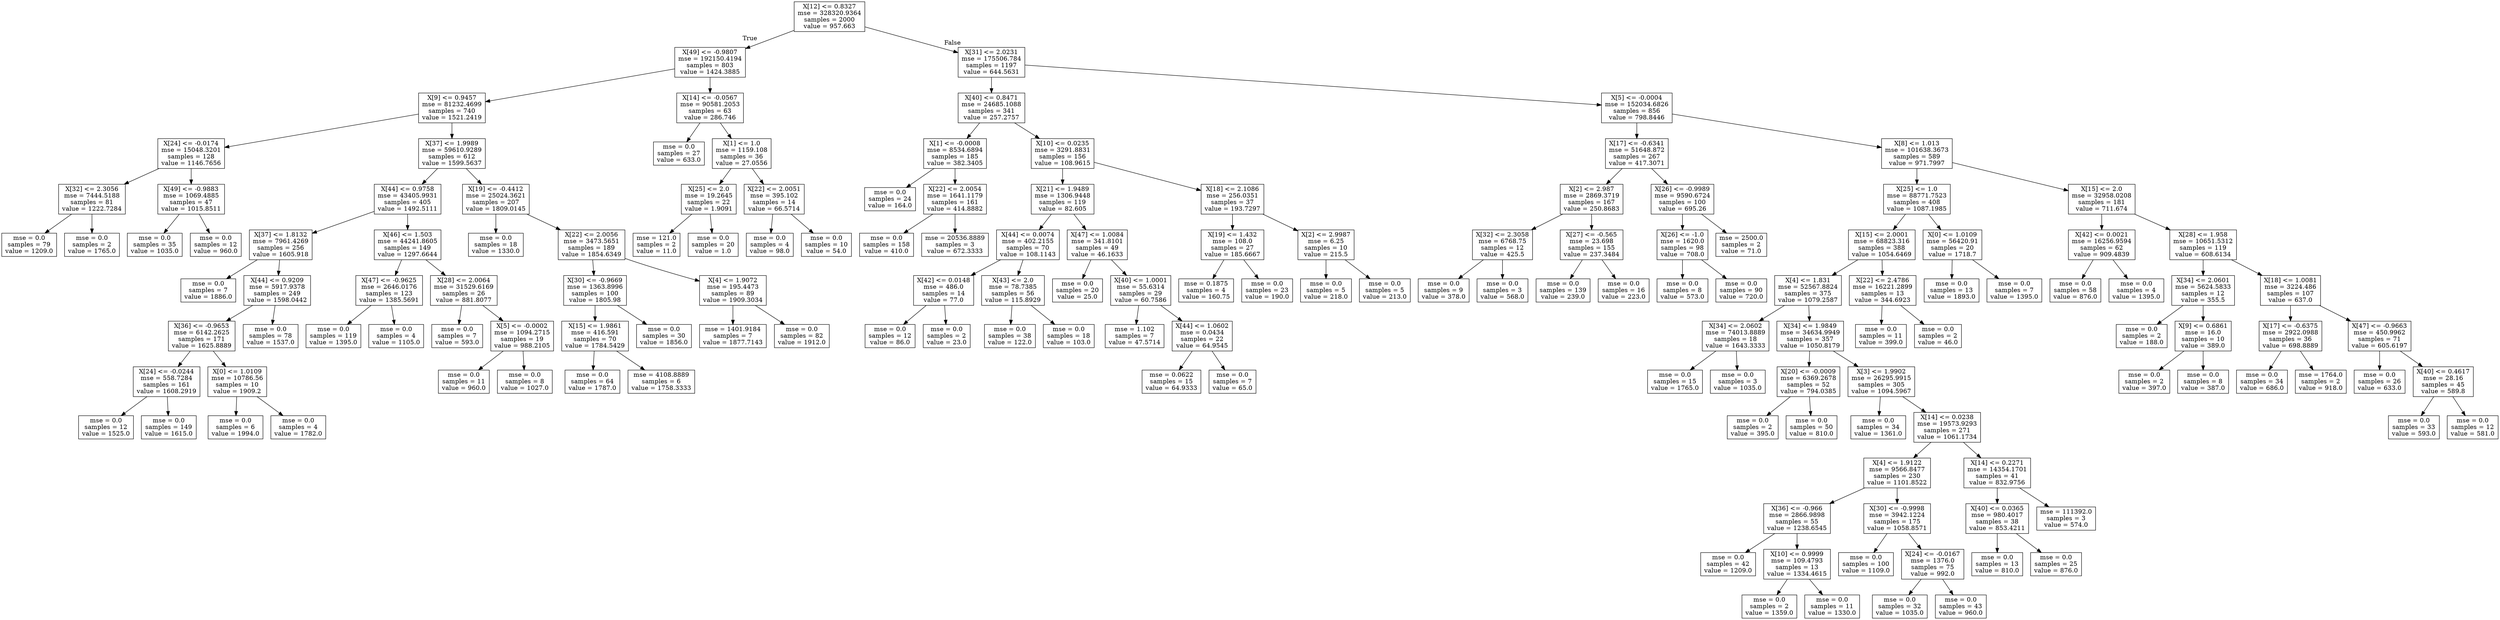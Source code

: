 digraph Tree {
node [shape=box] ;
0 [label="X[12] <= 0.8327\nmse = 328320.9364\nsamples = 2000\nvalue = 957.663"] ;
1 [label="X[49] <= -0.9807\nmse = 192150.4194\nsamples = 803\nvalue = 1424.3885"] ;
0 -> 1 [labeldistance=2.5, labelangle=45, headlabel="True"] ;
2 [label="X[9] <= 0.9457\nmse = 81232.4699\nsamples = 740\nvalue = 1521.2419"] ;
1 -> 2 ;
3 [label="X[24] <= -0.0174\nmse = 15048.3201\nsamples = 128\nvalue = 1146.7656"] ;
2 -> 3 ;
4 [label="X[32] <= 2.3056\nmse = 7444.5188\nsamples = 81\nvalue = 1222.7284"] ;
3 -> 4 ;
5 [label="mse = 0.0\nsamples = 79\nvalue = 1209.0"] ;
4 -> 5 ;
6 [label="mse = 0.0\nsamples = 2\nvalue = 1765.0"] ;
4 -> 6 ;
7 [label="X[49] <= -0.9883\nmse = 1069.4885\nsamples = 47\nvalue = 1015.8511"] ;
3 -> 7 ;
8 [label="mse = 0.0\nsamples = 35\nvalue = 1035.0"] ;
7 -> 8 ;
9 [label="mse = 0.0\nsamples = 12\nvalue = 960.0"] ;
7 -> 9 ;
10 [label="X[37] <= 1.9989\nmse = 59610.9289\nsamples = 612\nvalue = 1599.5637"] ;
2 -> 10 ;
11 [label="X[44] <= 0.9758\nmse = 43405.9931\nsamples = 405\nvalue = 1492.5111"] ;
10 -> 11 ;
12 [label="X[37] <= 1.8132\nmse = 7961.4269\nsamples = 256\nvalue = 1605.918"] ;
11 -> 12 ;
13 [label="mse = 0.0\nsamples = 7\nvalue = 1886.0"] ;
12 -> 13 ;
14 [label="X[44] <= 0.9209\nmse = 5917.9378\nsamples = 249\nvalue = 1598.0442"] ;
12 -> 14 ;
15 [label="X[36] <= -0.9653\nmse = 6142.2625\nsamples = 171\nvalue = 1625.8889"] ;
14 -> 15 ;
16 [label="X[24] <= -0.0244\nmse = 558.7284\nsamples = 161\nvalue = 1608.2919"] ;
15 -> 16 ;
17 [label="mse = 0.0\nsamples = 12\nvalue = 1525.0"] ;
16 -> 17 ;
18 [label="mse = 0.0\nsamples = 149\nvalue = 1615.0"] ;
16 -> 18 ;
19 [label="X[0] <= 1.0109\nmse = 10786.56\nsamples = 10\nvalue = 1909.2"] ;
15 -> 19 ;
20 [label="mse = 0.0\nsamples = 6\nvalue = 1994.0"] ;
19 -> 20 ;
21 [label="mse = 0.0\nsamples = 4\nvalue = 1782.0"] ;
19 -> 21 ;
22 [label="mse = 0.0\nsamples = 78\nvalue = 1537.0"] ;
14 -> 22 ;
23 [label="X[46] <= 1.503\nmse = 44241.8605\nsamples = 149\nvalue = 1297.6644"] ;
11 -> 23 ;
24 [label="X[47] <= -0.9625\nmse = 2646.0176\nsamples = 123\nvalue = 1385.5691"] ;
23 -> 24 ;
25 [label="mse = 0.0\nsamples = 119\nvalue = 1395.0"] ;
24 -> 25 ;
26 [label="mse = 0.0\nsamples = 4\nvalue = 1105.0"] ;
24 -> 26 ;
27 [label="X[28] <= 2.0064\nmse = 31529.6169\nsamples = 26\nvalue = 881.8077"] ;
23 -> 27 ;
28 [label="mse = 0.0\nsamples = 7\nvalue = 593.0"] ;
27 -> 28 ;
29 [label="X[5] <= -0.0002\nmse = 1094.2715\nsamples = 19\nvalue = 988.2105"] ;
27 -> 29 ;
30 [label="mse = 0.0\nsamples = 11\nvalue = 960.0"] ;
29 -> 30 ;
31 [label="mse = 0.0\nsamples = 8\nvalue = 1027.0"] ;
29 -> 31 ;
32 [label="X[19] <= -0.4412\nmse = 25024.3621\nsamples = 207\nvalue = 1809.0145"] ;
10 -> 32 ;
33 [label="mse = 0.0\nsamples = 18\nvalue = 1330.0"] ;
32 -> 33 ;
34 [label="X[22] <= 2.0056\nmse = 3473.5651\nsamples = 189\nvalue = 1854.6349"] ;
32 -> 34 ;
35 [label="X[30] <= -0.9669\nmse = 1363.8996\nsamples = 100\nvalue = 1805.98"] ;
34 -> 35 ;
36 [label="X[15] <= 1.9861\nmse = 416.591\nsamples = 70\nvalue = 1784.5429"] ;
35 -> 36 ;
37 [label="mse = 0.0\nsamples = 64\nvalue = 1787.0"] ;
36 -> 37 ;
38 [label="mse = 4108.8889\nsamples = 6\nvalue = 1758.3333"] ;
36 -> 38 ;
39 [label="mse = 0.0\nsamples = 30\nvalue = 1856.0"] ;
35 -> 39 ;
40 [label="X[4] <= 1.9072\nmse = 195.4473\nsamples = 89\nvalue = 1909.3034"] ;
34 -> 40 ;
41 [label="mse = 1401.9184\nsamples = 7\nvalue = 1877.7143"] ;
40 -> 41 ;
42 [label="mse = 0.0\nsamples = 82\nvalue = 1912.0"] ;
40 -> 42 ;
43 [label="X[14] <= -0.0567\nmse = 90581.2053\nsamples = 63\nvalue = 286.746"] ;
1 -> 43 ;
44 [label="mse = 0.0\nsamples = 27\nvalue = 633.0"] ;
43 -> 44 ;
45 [label="X[1] <= 1.0\nmse = 1159.108\nsamples = 36\nvalue = 27.0556"] ;
43 -> 45 ;
46 [label="X[25] <= 2.0\nmse = 19.2645\nsamples = 22\nvalue = 1.9091"] ;
45 -> 46 ;
47 [label="mse = 121.0\nsamples = 2\nvalue = 11.0"] ;
46 -> 47 ;
48 [label="mse = 0.0\nsamples = 20\nvalue = 1.0"] ;
46 -> 48 ;
49 [label="X[22] <= 2.0051\nmse = 395.102\nsamples = 14\nvalue = 66.5714"] ;
45 -> 49 ;
50 [label="mse = 0.0\nsamples = 4\nvalue = 98.0"] ;
49 -> 50 ;
51 [label="mse = 0.0\nsamples = 10\nvalue = 54.0"] ;
49 -> 51 ;
52 [label="X[31] <= 2.0231\nmse = 175506.784\nsamples = 1197\nvalue = 644.5631"] ;
0 -> 52 [labeldistance=2.5, labelangle=-45, headlabel="False"] ;
53 [label="X[40] <= 0.8471\nmse = 24685.1088\nsamples = 341\nvalue = 257.2757"] ;
52 -> 53 ;
54 [label="X[1] <= -0.0008\nmse = 8534.6894\nsamples = 185\nvalue = 382.3405"] ;
53 -> 54 ;
55 [label="mse = 0.0\nsamples = 24\nvalue = 164.0"] ;
54 -> 55 ;
56 [label="X[22] <= 2.0054\nmse = 1641.1179\nsamples = 161\nvalue = 414.8882"] ;
54 -> 56 ;
57 [label="mse = 0.0\nsamples = 158\nvalue = 410.0"] ;
56 -> 57 ;
58 [label="mse = 20536.8889\nsamples = 3\nvalue = 672.3333"] ;
56 -> 58 ;
59 [label="X[10] <= 0.0235\nmse = 3291.8831\nsamples = 156\nvalue = 108.9615"] ;
53 -> 59 ;
60 [label="X[21] <= 1.9489\nmse = 1306.9448\nsamples = 119\nvalue = 82.605"] ;
59 -> 60 ;
61 [label="X[44] <= 0.0074\nmse = 402.2155\nsamples = 70\nvalue = 108.1143"] ;
60 -> 61 ;
62 [label="X[42] <= 0.0148\nmse = 486.0\nsamples = 14\nvalue = 77.0"] ;
61 -> 62 ;
63 [label="mse = 0.0\nsamples = 12\nvalue = 86.0"] ;
62 -> 63 ;
64 [label="mse = 0.0\nsamples = 2\nvalue = 23.0"] ;
62 -> 64 ;
65 [label="X[43] <= 2.0\nmse = 78.7385\nsamples = 56\nvalue = 115.8929"] ;
61 -> 65 ;
66 [label="mse = 0.0\nsamples = 38\nvalue = 122.0"] ;
65 -> 66 ;
67 [label="mse = 0.0\nsamples = 18\nvalue = 103.0"] ;
65 -> 67 ;
68 [label="X[47] <= 1.0084\nmse = 341.8101\nsamples = 49\nvalue = 46.1633"] ;
60 -> 68 ;
69 [label="mse = 0.0\nsamples = 20\nvalue = 25.0"] ;
68 -> 69 ;
70 [label="X[40] <= 1.0001\nmse = 55.6314\nsamples = 29\nvalue = 60.7586"] ;
68 -> 70 ;
71 [label="mse = 1.102\nsamples = 7\nvalue = 47.5714"] ;
70 -> 71 ;
72 [label="X[44] <= 1.0602\nmse = 0.0434\nsamples = 22\nvalue = 64.9545"] ;
70 -> 72 ;
73 [label="mse = 0.0622\nsamples = 15\nvalue = 64.9333"] ;
72 -> 73 ;
74 [label="mse = 0.0\nsamples = 7\nvalue = 65.0"] ;
72 -> 74 ;
75 [label="X[18] <= 2.1086\nmse = 256.0351\nsamples = 37\nvalue = 193.7297"] ;
59 -> 75 ;
76 [label="X[19] <= 1.432\nmse = 108.0\nsamples = 27\nvalue = 185.6667"] ;
75 -> 76 ;
77 [label="mse = 0.1875\nsamples = 4\nvalue = 160.75"] ;
76 -> 77 ;
78 [label="mse = 0.0\nsamples = 23\nvalue = 190.0"] ;
76 -> 78 ;
79 [label="X[2] <= 2.9987\nmse = 6.25\nsamples = 10\nvalue = 215.5"] ;
75 -> 79 ;
80 [label="mse = 0.0\nsamples = 5\nvalue = 218.0"] ;
79 -> 80 ;
81 [label="mse = 0.0\nsamples = 5\nvalue = 213.0"] ;
79 -> 81 ;
82 [label="X[5] <= -0.0004\nmse = 152034.6826\nsamples = 856\nvalue = 798.8446"] ;
52 -> 82 ;
83 [label="X[17] <= -0.6341\nmse = 51648.872\nsamples = 267\nvalue = 417.3071"] ;
82 -> 83 ;
84 [label="X[2] <= 2.987\nmse = 2869.3719\nsamples = 167\nvalue = 250.8683"] ;
83 -> 84 ;
85 [label="X[32] <= 2.3058\nmse = 6768.75\nsamples = 12\nvalue = 425.5"] ;
84 -> 85 ;
86 [label="mse = 0.0\nsamples = 9\nvalue = 378.0"] ;
85 -> 86 ;
87 [label="mse = 0.0\nsamples = 3\nvalue = 568.0"] ;
85 -> 87 ;
88 [label="X[27] <= -0.565\nmse = 23.698\nsamples = 155\nvalue = 237.3484"] ;
84 -> 88 ;
89 [label="mse = 0.0\nsamples = 139\nvalue = 239.0"] ;
88 -> 89 ;
90 [label="mse = 0.0\nsamples = 16\nvalue = 223.0"] ;
88 -> 90 ;
91 [label="X[26] <= -0.9989\nmse = 9590.6724\nsamples = 100\nvalue = 695.26"] ;
83 -> 91 ;
92 [label="X[26] <= -1.0\nmse = 1620.0\nsamples = 98\nvalue = 708.0"] ;
91 -> 92 ;
93 [label="mse = 0.0\nsamples = 8\nvalue = 573.0"] ;
92 -> 93 ;
94 [label="mse = 0.0\nsamples = 90\nvalue = 720.0"] ;
92 -> 94 ;
95 [label="mse = 2500.0\nsamples = 2\nvalue = 71.0"] ;
91 -> 95 ;
96 [label="X[8] <= 1.013\nmse = 101638.3673\nsamples = 589\nvalue = 971.7997"] ;
82 -> 96 ;
97 [label="X[25] <= 1.0\nmse = 88771.7523\nsamples = 408\nvalue = 1087.1985"] ;
96 -> 97 ;
98 [label="X[15] <= 2.0001\nmse = 68823.316\nsamples = 388\nvalue = 1054.6469"] ;
97 -> 98 ;
99 [label="X[4] <= 1.831\nmse = 52567.8824\nsamples = 375\nvalue = 1079.2587"] ;
98 -> 99 ;
100 [label="X[34] <= 2.0602\nmse = 74013.8889\nsamples = 18\nvalue = 1643.3333"] ;
99 -> 100 ;
101 [label="mse = 0.0\nsamples = 15\nvalue = 1765.0"] ;
100 -> 101 ;
102 [label="mse = 0.0\nsamples = 3\nvalue = 1035.0"] ;
100 -> 102 ;
103 [label="X[34] <= 1.9849\nmse = 34634.9949\nsamples = 357\nvalue = 1050.8179"] ;
99 -> 103 ;
104 [label="X[20] <= -0.0009\nmse = 6369.2678\nsamples = 52\nvalue = 794.0385"] ;
103 -> 104 ;
105 [label="mse = 0.0\nsamples = 2\nvalue = 395.0"] ;
104 -> 105 ;
106 [label="mse = 0.0\nsamples = 50\nvalue = 810.0"] ;
104 -> 106 ;
107 [label="X[3] <= 1.9902\nmse = 26295.9915\nsamples = 305\nvalue = 1094.5967"] ;
103 -> 107 ;
108 [label="mse = 0.0\nsamples = 34\nvalue = 1361.0"] ;
107 -> 108 ;
109 [label="X[14] <= 0.0238\nmse = 19573.9293\nsamples = 271\nvalue = 1061.1734"] ;
107 -> 109 ;
110 [label="X[4] <= 1.9122\nmse = 9566.8477\nsamples = 230\nvalue = 1101.8522"] ;
109 -> 110 ;
111 [label="X[36] <= -0.966\nmse = 2866.9898\nsamples = 55\nvalue = 1238.6545"] ;
110 -> 111 ;
112 [label="mse = 0.0\nsamples = 42\nvalue = 1209.0"] ;
111 -> 112 ;
113 [label="X[10] <= 0.9999\nmse = 109.4793\nsamples = 13\nvalue = 1334.4615"] ;
111 -> 113 ;
114 [label="mse = 0.0\nsamples = 2\nvalue = 1359.0"] ;
113 -> 114 ;
115 [label="mse = 0.0\nsamples = 11\nvalue = 1330.0"] ;
113 -> 115 ;
116 [label="X[30] <= -0.9998\nmse = 3942.1224\nsamples = 175\nvalue = 1058.8571"] ;
110 -> 116 ;
117 [label="mse = 0.0\nsamples = 100\nvalue = 1109.0"] ;
116 -> 117 ;
118 [label="X[24] <= -0.0167\nmse = 1376.0\nsamples = 75\nvalue = 992.0"] ;
116 -> 118 ;
119 [label="mse = 0.0\nsamples = 32\nvalue = 1035.0"] ;
118 -> 119 ;
120 [label="mse = 0.0\nsamples = 43\nvalue = 960.0"] ;
118 -> 120 ;
121 [label="X[14] <= 0.2271\nmse = 14354.1701\nsamples = 41\nvalue = 832.9756"] ;
109 -> 121 ;
122 [label="X[40] <= 0.0365\nmse = 980.4017\nsamples = 38\nvalue = 853.4211"] ;
121 -> 122 ;
123 [label="mse = 0.0\nsamples = 13\nvalue = 810.0"] ;
122 -> 123 ;
124 [label="mse = 0.0\nsamples = 25\nvalue = 876.0"] ;
122 -> 124 ;
125 [label="mse = 111392.0\nsamples = 3\nvalue = 574.0"] ;
121 -> 125 ;
126 [label="X[22] <= 2.4786\nmse = 16221.2899\nsamples = 13\nvalue = 344.6923"] ;
98 -> 126 ;
127 [label="mse = 0.0\nsamples = 11\nvalue = 399.0"] ;
126 -> 127 ;
128 [label="mse = 0.0\nsamples = 2\nvalue = 46.0"] ;
126 -> 128 ;
129 [label="X[0] <= 1.0109\nmse = 56420.91\nsamples = 20\nvalue = 1718.7"] ;
97 -> 129 ;
130 [label="mse = 0.0\nsamples = 13\nvalue = 1893.0"] ;
129 -> 130 ;
131 [label="mse = 0.0\nsamples = 7\nvalue = 1395.0"] ;
129 -> 131 ;
132 [label="X[15] <= 2.0\nmse = 32958.0208\nsamples = 181\nvalue = 711.674"] ;
96 -> 132 ;
133 [label="X[42] <= 0.0021\nmse = 16256.9594\nsamples = 62\nvalue = 909.4839"] ;
132 -> 133 ;
134 [label="mse = 0.0\nsamples = 58\nvalue = 876.0"] ;
133 -> 134 ;
135 [label="mse = 0.0\nsamples = 4\nvalue = 1395.0"] ;
133 -> 135 ;
136 [label="X[28] <= 1.958\nmse = 10651.5312\nsamples = 119\nvalue = 608.6134"] ;
132 -> 136 ;
137 [label="X[34] <= 2.0601\nmse = 5624.5833\nsamples = 12\nvalue = 355.5"] ;
136 -> 137 ;
138 [label="mse = 0.0\nsamples = 2\nvalue = 188.0"] ;
137 -> 138 ;
139 [label="X[9] <= 0.6861\nmse = 16.0\nsamples = 10\nvalue = 389.0"] ;
137 -> 139 ;
140 [label="mse = 0.0\nsamples = 2\nvalue = 397.0"] ;
139 -> 140 ;
141 [label="mse = 0.0\nsamples = 8\nvalue = 387.0"] ;
139 -> 141 ;
142 [label="X[18] <= 1.0081\nmse = 3224.486\nsamples = 107\nvalue = 637.0"] ;
136 -> 142 ;
143 [label="X[17] <= -0.6375\nmse = 2922.0988\nsamples = 36\nvalue = 698.8889"] ;
142 -> 143 ;
144 [label="mse = 0.0\nsamples = 34\nvalue = 686.0"] ;
143 -> 144 ;
145 [label="mse = 1764.0\nsamples = 2\nvalue = 918.0"] ;
143 -> 145 ;
146 [label="X[47] <= -0.9663\nmse = 450.9962\nsamples = 71\nvalue = 605.6197"] ;
142 -> 146 ;
147 [label="mse = 0.0\nsamples = 26\nvalue = 633.0"] ;
146 -> 147 ;
148 [label="X[40] <= 0.4617\nmse = 28.16\nsamples = 45\nvalue = 589.8"] ;
146 -> 148 ;
149 [label="mse = 0.0\nsamples = 33\nvalue = 593.0"] ;
148 -> 149 ;
150 [label="mse = 0.0\nsamples = 12\nvalue = 581.0"] ;
148 -> 150 ;
}